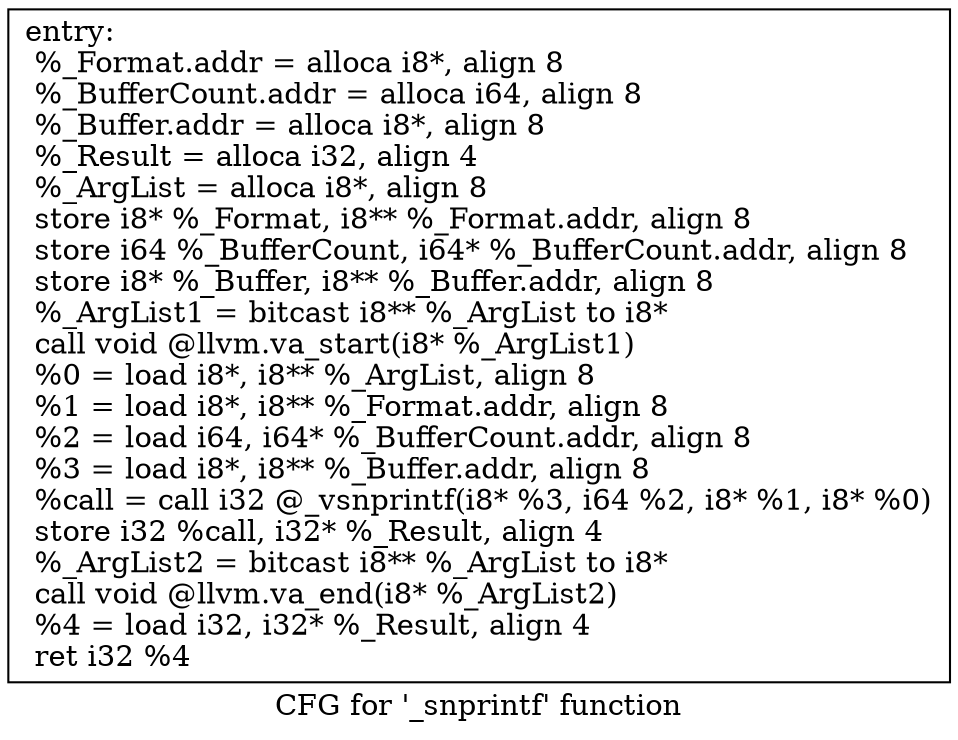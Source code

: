 digraph "CFG for '_snprintf' function" {
	label="CFG for '_snprintf' function";

	Node0xab4d40 [shape=record,label="{entry:\l  %_Format.addr = alloca i8*, align 8\l  %_BufferCount.addr = alloca i64, align 8\l  %_Buffer.addr = alloca i8*, align 8\l  %_Result = alloca i32, align 4\l  %_ArgList = alloca i8*, align 8\l  store i8* %_Format, i8** %_Format.addr, align 8\l  store i64 %_BufferCount, i64* %_BufferCount.addr, align 8\l  store i8* %_Buffer, i8** %_Buffer.addr, align 8\l  %_ArgList1 = bitcast i8** %_ArgList to i8*\l  call void @llvm.va_start(i8* %_ArgList1)\l  %0 = load i8*, i8** %_ArgList, align 8\l  %1 = load i8*, i8** %_Format.addr, align 8\l  %2 = load i64, i64* %_BufferCount.addr, align 8\l  %3 = load i8*, i8** %_Buffer.addr, align 8\l  %call = call i32 @_vsnprintf(i8* %3, i64 %2, i8* %1, i8* %0)\l  store i32 %call, i32* %_Result, align 4\l  %_ArgList2 = bitcast i8** %_ArgList to i8*\l  call void @llvm.va_end(i8* %_ArgList2)\l  %4 = load i32, i32* %_Result, align 4\l  ret i32 %4\l}"];
}
